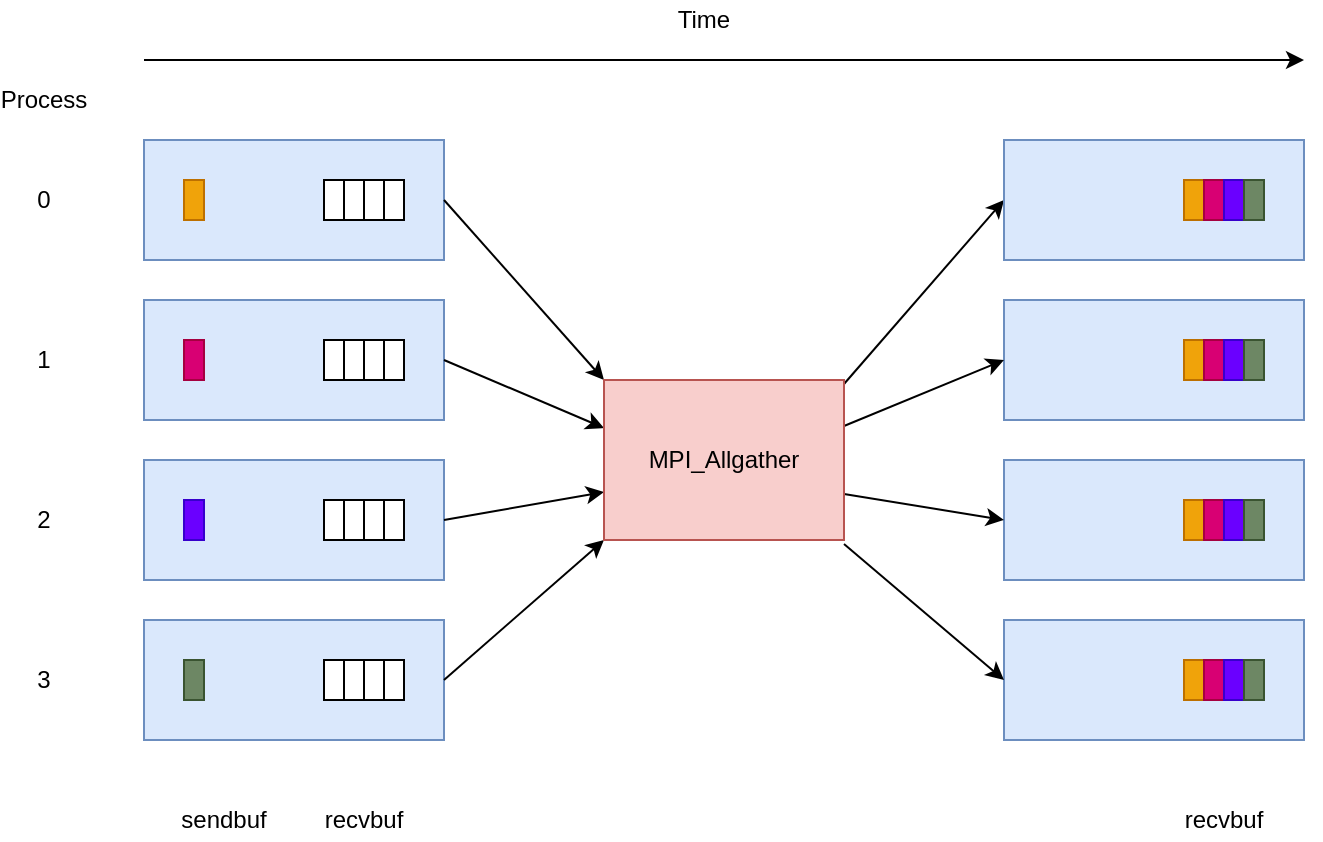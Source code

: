 <mxfile version="13.9.7" type="github">
  <diagram id="3o2nX8ZEg7qzyCOchL_K" name="Page-1">
    <mxGraphModel dx="747" dy="1141" grid="1" gridSize="10" guides="1" tooltips="1" connect="1" arrows="1" fold="1" page="1" pageScale="1" pageWidth="850" pageHeight="1100" math="0" shadow="0">
      <root>
        <mxCell id="0" />
        <mxCell id="1" parent="0" />
        <mxCell id="SJJJBfcOs4DDu29lnCjF-4" value="" style="rounded=0;whiteSpace=wrap;html=1;fillColor=#dae8fc;strokeColor=#6c8ebf;" parent="1" vertex="1">
          <mxGeometry x="80" y="280" width="150" height="60" as="geometry" />
        </mxCell>
        <mxCell id="SJJJBfcOs4DDu29lnCjF-1" value="" style="rounded=0;whiteSpace=wrap;html=1;fillColor=#dae8fc;strokeColor=#6c8ebf;" parent="1" vertex="1">
          <mxGeometry x="80" y="120" width="150" height="60" as="geometry" />
        </mxCell>
        <mxCell id="SJJJBfcOs4DDu29lnCjF-3" value="" style="rounded=0;whiteSpace=wrap;html=1;fillColor=#dae8fc;strokeColor=#6c8ebf;" parent="1" vertex="1">
          <mxGeometry x="80" y="200" width="150" height="60" as="geometry" />
        </mxCell>
        <mxCell id="SJJJBfcOs4DDu29lnCjF-5" value="" style="rounded=0;whiteSpace=wrap;html=1;fillColor=#dae8fc;strokeColor=#6c8ebf;" parent="1" vertex="1">
          <mxGeometry x="80" y="360" width="150" height="60" as="geometry" />
        </mxCell>
        <mxCell id="SJJJBfcOs4DDu29lnCjF-6" value="" style="endArrow=classic;html=1;" parent="1" edge="1">
          <mxGeometry width="50" height="50" relative="1" as="geometry">
            <mxPoint x="80" y="80" as="sourcePoint" />
            <mxPoint x="660" y="80" as="targetPoint" />
          </mxGeometry>
        </mxCell>
        <mxCell id="SJJJBfcOs4DDu29lnCjF-7" value="Time" style="text;html=1;strokeColor=none;fillColor=none;align=center;verticalAlign=middle;whiteSpace=wrap;rounded=0;" parent="1" vertex="1">
          <mxGeometry x="340" y="50" width="40" height="20" as="geometry" />
        </mxCell>
        <mxCell id="SJJJBfcOs4DDu29lnCjF-10" value="" style="rounded=0;whiteSpace=wrap;html=1;fillColor=#dae8fc;strokeColor=#6c8ebf;" parent="1" vertex="1">
          <mxGeometry x="510" y="200" width="150" height="60" as="geometry" />
        </mxCell>
        <mxCell id="SJJJBfcOs4DDu29lnCjF-11" value="" style="rounded=0;whiteSpace=wrap;html=1;fillColor=#dae8fc;strokeColor=#6c8ebf;" parent="1" vertex="1">
          <mxGeometry x="510" y="280" width="150" height="60" as="geometry" />
        </mxCell>
        <mxCell id="SJJJBfcOs4DDu29lnCjF-12" value="" style="rounded=0;whiteSpace=wrap;html=1;fillColor=#dae8fc;strokeColor=#6c8ebf;" parent="1" vertex="1">
          <mxGeometry x="510" y="360" width="150" height="60" as="geometry" />
        </mxCell>
        <mxCell id="SJJJBfcOs4DDu29lnCjF-13" value="Process" style="text;html=1;strokeColor=none;fillColor=none;align=center;verticalAlign=middle;whiteSpace=wrap;rounded=0;" parent="1" vertex="1">
          <mxGeometry x="10" y="90" width="40" height="20" as="geometry" />
        </mxCell>
        <mxCell id="SJJJBfcOs4DDu29lnCjF-14" value="0" style="text;html=1;strokeColor=none;fillColor=none;align=center;verticalAlign=middle;whiteSpace=wrap;rounded=0;" parent="1" vertex="1">
          <mxGeometry x="10" y="140" width="40" height="20" as="geometry" />
        </mxCell>
        <mxCell id="SJJJBfcOs4DDu29lnCjF-15" value="1" style="text;html=1;strokeColor=none;fillColor=none;align=center;verticalAlign=middle;whiteSpace=wrap;rounded=0;" parent="1" vertex="1">
          <mxGeometry x="10" y="220" width="40" height="20" as="geometry" />
        </mxCell>
        <mxCell id="SJJJBfcOs4DDu29lnCjF-16" value="2" style="text;html=1;strokeColor=none;fillColor=none;align=center;verticalAlign=middle;whiteSpace=wrap;rounded=0;" parent="1" vertex="1">
          <mxGeometry x="10" y="300" width="40" height="20" as="geometry" />
        </mxCell>
        <mxCell id="SJJJBfcOs4DDu29lnCjF-19" value="3" style="text;html=1;strokeColor=none;fillColor=none;align=center;verticalAlign=middle;whiteSpace=wrap;rounded=0;" parent="1" vertex="1">
          <mxGeometry x="10" y="380" width="40" height="20" as="geometry" />
        </mxCell>
        <mxCell id="SJJJBfcOs4DDu29lnCjF-22" value="" style="endArrow=classic;html=1;exitX=1;exitY=0.5;exitDx=0;exitDy=0;entryX=0;entryY=0;entryDx=0;entryDy=0;entryPerimeter=0;" parent="1" edge="1">
          <mxGeometry width="50" height="50" relative="1" as="geometry">
            <mxPoint x="230" y="150" as="sourcePoint" />
            <mxPoint x="310" y="240" as="targetPoint" />
          </mxGeometry>
        </mxCell>
        <mxCell id="SJJJBfcOs4DDu29lnCjF-23" value="" style="endArrow=classic;html=1;exitX=1;exitY=0.5;exitDx=0;exitDy=0;" parent="1" edge="1">
          <mxGeometry width="50" height="50" relative="1" as="geometry">
            <mxPoint x="230" y="230" as="sourcePoint" />
            <mxPoint x="310" y="264" as="targetPoint" />
          </mxGeometry>
        </mxCell>
        <mxCell id="SJJJBfcOs4DDu29lnCjF-25" value="" style="endArrow=classic;html=1;exitX=1;exitY=0.5;exitDx=0;exitDy=0;" parent="1" edge="1">
          <mxGeometry width="50" height="50" relative="1" as="geometry">
            <mxPoint x="230" y="310" as="sourcePoint" />
            <mxPoint x="310" y="296" as="targetPoint" />
          </mxGeometry>
        </mxCell>
        <mxCell id="SJJJBfcOs4DDu29lnCjF-26" value="" style="endArrow=classic;html=1;exitX=1;exitY=0.5;exitDx=0;exitDy=0;entryX=0;entryY=1;entryDx=0;entryDy=0;entryPerimeter=0;" parent="1" edge="1">
          <mxGeometry width="50" height="50" relative="1" as="geometry">
            <mxPoint x="230" y="390" as="sourcePoint" />
            <mxPoint x="310" y="320" as="targetPoint" />
          </mxGeometry>
        </mxCell>
        <mxCell id="SJJJBfcOs4DDu29lnCjF-27" value="" style="endArrow=classic;html=1;entryX=0;entryY=0.5;entryDx=0;entryDy=0;" parent="1" edge="1">
          <mxGeometry width="50" height="50" relative="1" as="geometry">
            <mxPoint x="430" y="242" as="sourcePoint" />
            <mxPoint x="510" y="150" as="targetPoint" />
          </mxGeometry>
        </mxCell>
        <mxCell id="SJJJBfcOs4DDu29lnCjF-28" value="" style="endArrow=classic;html=1;entryX=0;entryY=0.5;entryDx=0;entryDy=0;" parent="1" target="SJJJBfcOs4DDu29lnCjF-10" edge="1">
          <mxGeometry width="50" height="50" relative="1" as="geometry">
            <mxPoint x="430" y="263" as="sourcePoint" />
            <mxPoint x="440" y="560" as="targetPoint" />
          </mxGeometry>
        </mxCell>
        <mxCell id="SJJJBfcOs4DDu29lnCjF-29" value="" style="endArrow=classic;html=1;entryX=0;entryY=0.5;entryDx=0;entryDy=0;" parent="1" target="SJJJBfcOs4DDu29lnCjF-11" edge="1">
          <mxGeometry width="50" height="50" relative="1" as="geometry">
            <mxPoint x="430" y="297" as="sourcePoint" />
            <mxPoint x="500" y="320" as="targetPoint" />
          </mxGeometry>
        </mxCell>
        <mxCell id="SJJJBfcOs4DDu29lnCjF-30" value="" style="endArrow=classic;html=1;entryX=0;entryY=0.5;entryDx=0;entryDy=0;" parent="1" target="SJJJBfcOs4DDu29lnCjF-12" edge="1">
          <mxGeometry width="50" height="50" relative="1" as="geometry">
            <mxPoint x="430" y="322" as="sourcePoint" />
            <mxPoint x="250" y="360" as="targetPoint" />
          </mxGeometry>
        </mxCell>
        <mxCell id="SJJJBfcOs4DDu29lnCjF-32" value="MPI_Allgather" style="rounded=0;whiteSpace=wrap;html=1;fillColor=#f8cecc;strokeColor=#b85450;" parent="1" vertex="1">
          <mxGeometry x="310" y="240" width="120" height="80" as="geometry" />
        </mxCell>
        <mxCell id="fdlmVdXTufxbHPEUm_Pm-1" value="" style="rounded=0;whiteSpace=wrap;html=1;fillColor=#f0a30a;strokeColor=#BD7000;fontColor=#ffffff;" parent="1" vertex="1">
          <mxGeometry x="600" y="220" width="10" height="20" as="geometry" />
        </mxCell>
        <mxCell id="fdlmVdXTufxbHPEUm_Pm-2" value="" style="rounded=0;whiteSpace=wrap;html=1;" parent="1" vertex="1">
          <mxGeometry x="200" y="220" width="10" height="20" as="geometry" />
        </mxCell>
        <mxCell id="fdlmVdXTufxbHPEUm_Pm-3" value="" style="rounded=0;whiteSpace=wrap;html=1;" parent="1" vertex="1">
          <mxGeometry x="170" y="220" width="10" height="20" as="geometry" />
        </mxCell>
        <mxCell id="fdlmVdXTufxbHPEUm_Pm-4" value="" style="rounded=0;whiteSpace=wrap;html=1;" parent="1" vertex="1">
          <mxGeometry x="180" y="220" width="10" height="20" as="geometry" />
        </mxCell>
        <mxCell id="fdlmVdXTufxbHPEUm_Pm-5" value="" style="rounded=0;whiteSpace=wrap;html=1;fillColor=#6a00ff;strokeColor=#3700CC;fontColor=#ffffff;" parent="1" vertex="1">
          <mxGeometry x="100" y="300" width="10" height="20" as="geometry" />
        </mxCell>
        <mxCell id="fdlmVdXTufxbHPEUm_Pm-6" value="" style="rounded=0;whiteSpace=wrap;html=1;fillColor=#d80073;strokeColor=#A50040;fontColor=#ffffff;" parent="1" vertex="1">
          <mxGeometry x="100" y="220" width="10" height="20" as="geometry" />
        </mxCell>
        <mxCell id="fdlmVdXTufxbHPEUm_Pm-8" value="" style="rounded=0;whiteSpace=wrap;html=1;fillColor=#6d8764;strokeColor=#3A5431;fontColor=#ffffff;" parent="1" vertex="1">
          <mxGeometry x="100" y="380" width="10" height="20" as="geometry" />
        </mxCell>
        <mxCell id="B5EviOWJvpMuu2dHJ6cr-1" value="" style="rounded=0;whiteSpace=wrap;html=1;fillColor=#d80073;strokeColor=#A50040;fontColor=#ffffff;" parent="1" vertex="1">
          <mxGeometry x="610" y="220" width="10" height="20" as="geometry" />
        </mxCell>
        <mxCell id="B5EviOWJvpMuu2dHJ6cr-2" value="" style="rounded=0;whiteSpace=wrap;html=1;fillColor=#6a00ff;strokeColor=#3700CC;fontColor=#ffffff;" parent="1" vertex="1">
          <mxGeometry x="620" y="220" width="10" height="20" as="geometry" />
        </mxCell>
        <mxCell id="B5EviOWJvpMuu2dHJ6cr-4" value="" style="rounded=0;whiteSpace=wrap;html=1;fillColor=#6d8764;strokeColor=#3A5431;fontColor=#ffffff;" parent="1" vertex="1">
          <mxGeometry x="630" y="220" width="10" height="20" as="geometry" />
        </mxCell>
        <mxCell id="B5EviOWJvpMuu2dHJ6cr-9" value="" style="rounded=0;whiteSpace=wrap;html=1;" parent="1" vertex="1">
          <mxGeometry x="190" y="220" width="10" height="20" as="geometry" />
        </mxCell>
        <mxCell id="B5EviOWJvpMuu2dHJ6cr-17" value="sendbuf" style="text;html=1;strokeColor=none;fillColor=none;align=center;verticalAlign=middle;whiteSpace=wrap;rounded=0;" parent="1" vertex="1">
          <mxGeometry x="100" y="450" width="40" height="20" as="geometry" />
        </mxCell>
        <mxCell id="B5EviOWJvpMuu2dHJ6cr-18" value="recvbuf" style="text;html=1;strokeColor=none;fillColor=none;align=center;verticalAlign=middle;whiteSpace=wrap;rounded=0;" parent="1" vertex="1">
          <mxGeometry x="170" y="450" width="40" height="20" as="geometry" />
        </mxCell>
        <mxCell id="B5EviOWJvpMuu2dHJ6cr-20" value="" style="rounded=0;whiteSpace=wrap;html=1;fillColor=#dae8fc;strokeColor=#6c8ebf;" parent="1" vertex="1">
          <mxGeometry x="510" y="120" width="150" height="60" as="geometry" />
        </mxCell>
        <mxCell id="fdlmVdXTufxbHPEUm_Pm-7" value="" style="rounded=0;whiteSpace=wrap;html=1;fillColor=#f0a30a;strokeColor=#BD7000;fontColor=#ffffff;" parent="1" vertex="1">
          <mxGeometry x="100" y="140" width="10" height="20" as="geometry" />
        </mxCell>
        <mxCell id="B5EviOWJvpMuu2dHJ6cr-25" value="recvbuf" style="text;html=1;strokeColor=none;fillColor=none;align=center;verticalAlign=middle;whiteSpace=wrap;rounded=0;" parent="1" vertex="1">
          <mxGeometry x="600" y="450" width="40" height="20" as="geometry" />
        </mxCell>
        <mxCell id="Uo4VEE00Q-n1pO-l_uNe-10" value="" style="rounded=0;whiteSpace=wrap;html=1;" vertex="1" parent="1">
          <mxGeometry x="200" y="300" width="10" height="20" as="geometry" />
        </mxCell>
        <mxCell id="Uo4VEE00Q-n1pO-l_uNe-11" value="" style="rounded=0;whiteSpace=wrap;html=1;" vertex="1" parent="1">
          <mxGeometry x="170" y="300" width="10" height="20" as="geometry" />
        </mxCell>
        <mxCell id="Uo4VEE00Q-n1pO-l_uNe-12" value="" style="rounded=0;whiteSpace=wrap;html=1;" vertex="1" parent="1">
          <mxGeometry x="180" y="300" width="10" height="20" as="geometry" />
        </mxCell>
        <mxCell id="Uo4VEE00Q-n1pO-l_uNe-13" value="" style="rounded=0;whiteSpace=wrap;html=1;" vertex="1" parent="1">
          <mxGeometry x="190" y="300" width="10" height="20" as="geometry" />
        </mxCell>
        <mxCell id="Uo4VEE00Q-n1pO-l_uNe-14" value="" style="rounded=0;whiteSpace=wrap;html=1;" vertex="1" parent="1">
          <mxGeometry x="200" y="380" width="10" height="20" as="geometry" />
        </mxCell>
        <mxCell id="Uo4VEE00Q-n1pO-l_uNe-15" value="" style="rounded=0;whiteSpace=wrap;html=1;" vertex="1" parent="1">
          <mxGeometry x="170" y="380" width="10" height="20" as="geometry" />
        </mxCell>
        <mxCell id="Uo4VEE00Q-n1pO-l_uNe-16" value="" style="rounded=0;whiteSpace=wrap;html=1;" vertex="1" parent="1">
          <mxGeometry x="180" y="380" width="10" height="20" as="geometry" />
        </mxCell>
        <mxCell id="Uo4VEE00Q-n1pO-l_uNe-17" value="" style="rounded=0;whiteSpace=wrap;html=1;" vertex="1" parent="1">
          <mxGeometry x="190" y="380" width="10" height="20" as="geometry" />
        </mxCell>
        <mxCell id="Uo4VEE00Q-n1pO-l_uNe-18" value="" style="rounded=0;whiteSpace=wrap;html=1;" vertex="1" parent="1">
          <mxGeometry x="200" y="140" width="10" height="20" as="geometry" />
        </mxCell>
        <mxCell id="Uo4VEE00Q-n1pO-l_uNe-19" value="" style="rounded=0;whiteSpace=wrap;html=1;" vertex="1" parent="1">
          <mxGeometry x="170" y="140" width="10" height="20" as="geometry" />
        </mxCell>
        <mxCell id="Uo4VEE00Q-n1pO-l_uNe-20" value="" style="rounded=0;whiteSpace=wrap;html=1;" vertex="1" parent="1">
          <mxGeometry x="180" y="140" width="10" height="20" as="geometry" />
        </mxCell>
        <mxCell id="Uo4VEE00Q-n1pO-l_uNe-21" value="" style="rounded=0;whiteSpace=wrap;html=1;" vertex="1" parent="1">
          <mxGeometry x="190" y="140" width="10" height="20" as="geometry" />
        </mxCell>
        <mxCell id="Uo4VEE00Q-n1pO-l_uNe-22" value="" style="rounded=0;whiteSpace=wrap;html=1;fillColor=#f0a30a;strokeColor=#BD7000;fontColor=#ffffff;" vertex="1" parent="1">
          <mxGeometry x="600" y="140" width="10" height="20" as="geometry" />
        </mxCell>
        <mxCell id="Uo4VEE00Q-n1pO-l_uNe-23" value="" style="rounded=0;whiteSpace=wrap;html=1;fillColor=#d80073;strokeColor=#A50040;fontColor=#ffffff;" vertex="1" parent="1">
          <mxGeometry x="610" y="140" width="10" height="20" as="geometry" />
        </mxCell>
        <mxCell id="Uo4VEE00Q-n1pO-l_uNe-24" value="" style="rounded=0;whiteSpace=wrap;html=1;fillColor=#6a00ff;strokeColor=#3700CC;fontColor=#ffffff;" vertex="1" parent="1">
          <mxGeometry x="620" y="140" width="10" height="20" as="geometry" />
        </mxCell>
        <mxCell id="Uo4VEE00Q-n1pO-l_uNe-25" value="" style="rounded=0;whiteSpace=wrap;html=1;fillColor=#6d8764;strokeColor=#3A5431;fontColor=#ffffff;" vertex="1" parent="1">
          <mxGeometry x="630" y="140" width="10" height="20" as="geometry" />
        </mxCell>
        <mxCell id="Uo4VEE00Q-n1pO-l_uNe-26" value="" style="rounded=0;whiteSpace=wrap;html=1;fillColor=#f0a30a;strokeColor=#BD7000;fontColor=#ffffff;" vertex="1" parent="1">
          <mxGeometry x="600" y="300" width="10" height="20" as="geometry" />
        </mxCell>
        <mxCell id="Uo4VEE00Q-n1pO-l_uNe-27" value="" style="rounded=0;whiteSpace=wrap;html=1;fillColor=#d80073;strokeColor=#A50040;fontColor=#ffffff;" vertex="1" parent="1">
          <mxGeometry x="610" y="300" width="10" height="20" as="geometry" />
        </mxCell>
        <mxCell id="Uo4VEE00Q-n1pO-l_uNe-28" value="" style="rounded=0;whiteSpace=wrap;html=1;fillColor=#6a00ff;strokeColor=#3700CC;fontColor=#ffffff;" vertex="1" parent="1">
          <mxGeometry x="620" y="300" width="10" height="20" as="geometry" />
        </mxCell>
        <mxCell id="Uo4VEE00Q-n1pO-l_uNe-29" value="" style="rounded=0;whiteSpace=wrap;html=1;fillColor=#6d8764;strokeColor=#3A5431;fontColor=#ffffff;" vertex="1" parent="1">
          <mxGeometry x="630" y="300" width="10" height="20" as="geometry" />
        </mxCell>
        <mxCell id="Uo4VEE00Q-n1pO-l_uNe-30" value="" style="rounded=0;whiteSpace=wrap;html=1;fillColor=#f0a30a;strokeColor=#BD7000;fontColor=#ffffff;" vertex="1" parent="1">
          <mxGeometry x="600" y="380" width="10" height="20" as="geometry" />
        </mxCell>
        <mxCell id="Uo4VEE00Q-n1pO-l_uNe-31" value="" style="rounded=0;whiteSpace=wrap;html=1;fillColor=#d80073;strokeColor=#A50040;fontColor=#ffffff;" vertex="1" parent="1">
          <mxGeometry x="610" y="380" width="10" height="20" as="geometry" />
        </mxCell>
        <mxCell id="Uo4VEE00Q-n1pO-l_uNe-32" value="" style="rounded=0;whiteSpace=wrap;html=1;fillColor=#6a00ff;strokeColor=#3700CC;fontColor=#ffffff;" vertex="1" parent="1">
          <mxGeometry x="620" y="380" width="10" height="20" as="geometry" />
        </mxCell>
        <mxCell id="Uo4VEE00Q-n1pO-l_uNe-33" value="" style="rounded=0;whiteSpace=wrap;html=1;fillColor=#6d8764;strokeColor=#3A5431;fontColor=#ffffff;" vertex="1" parent="1">
          <mxGeometry x="630" y="380" width="10" height="20" as="geometry" />
        </mxCell>
      </root>
    </mxGraphModel>
  </diagram>
</mxfile>
